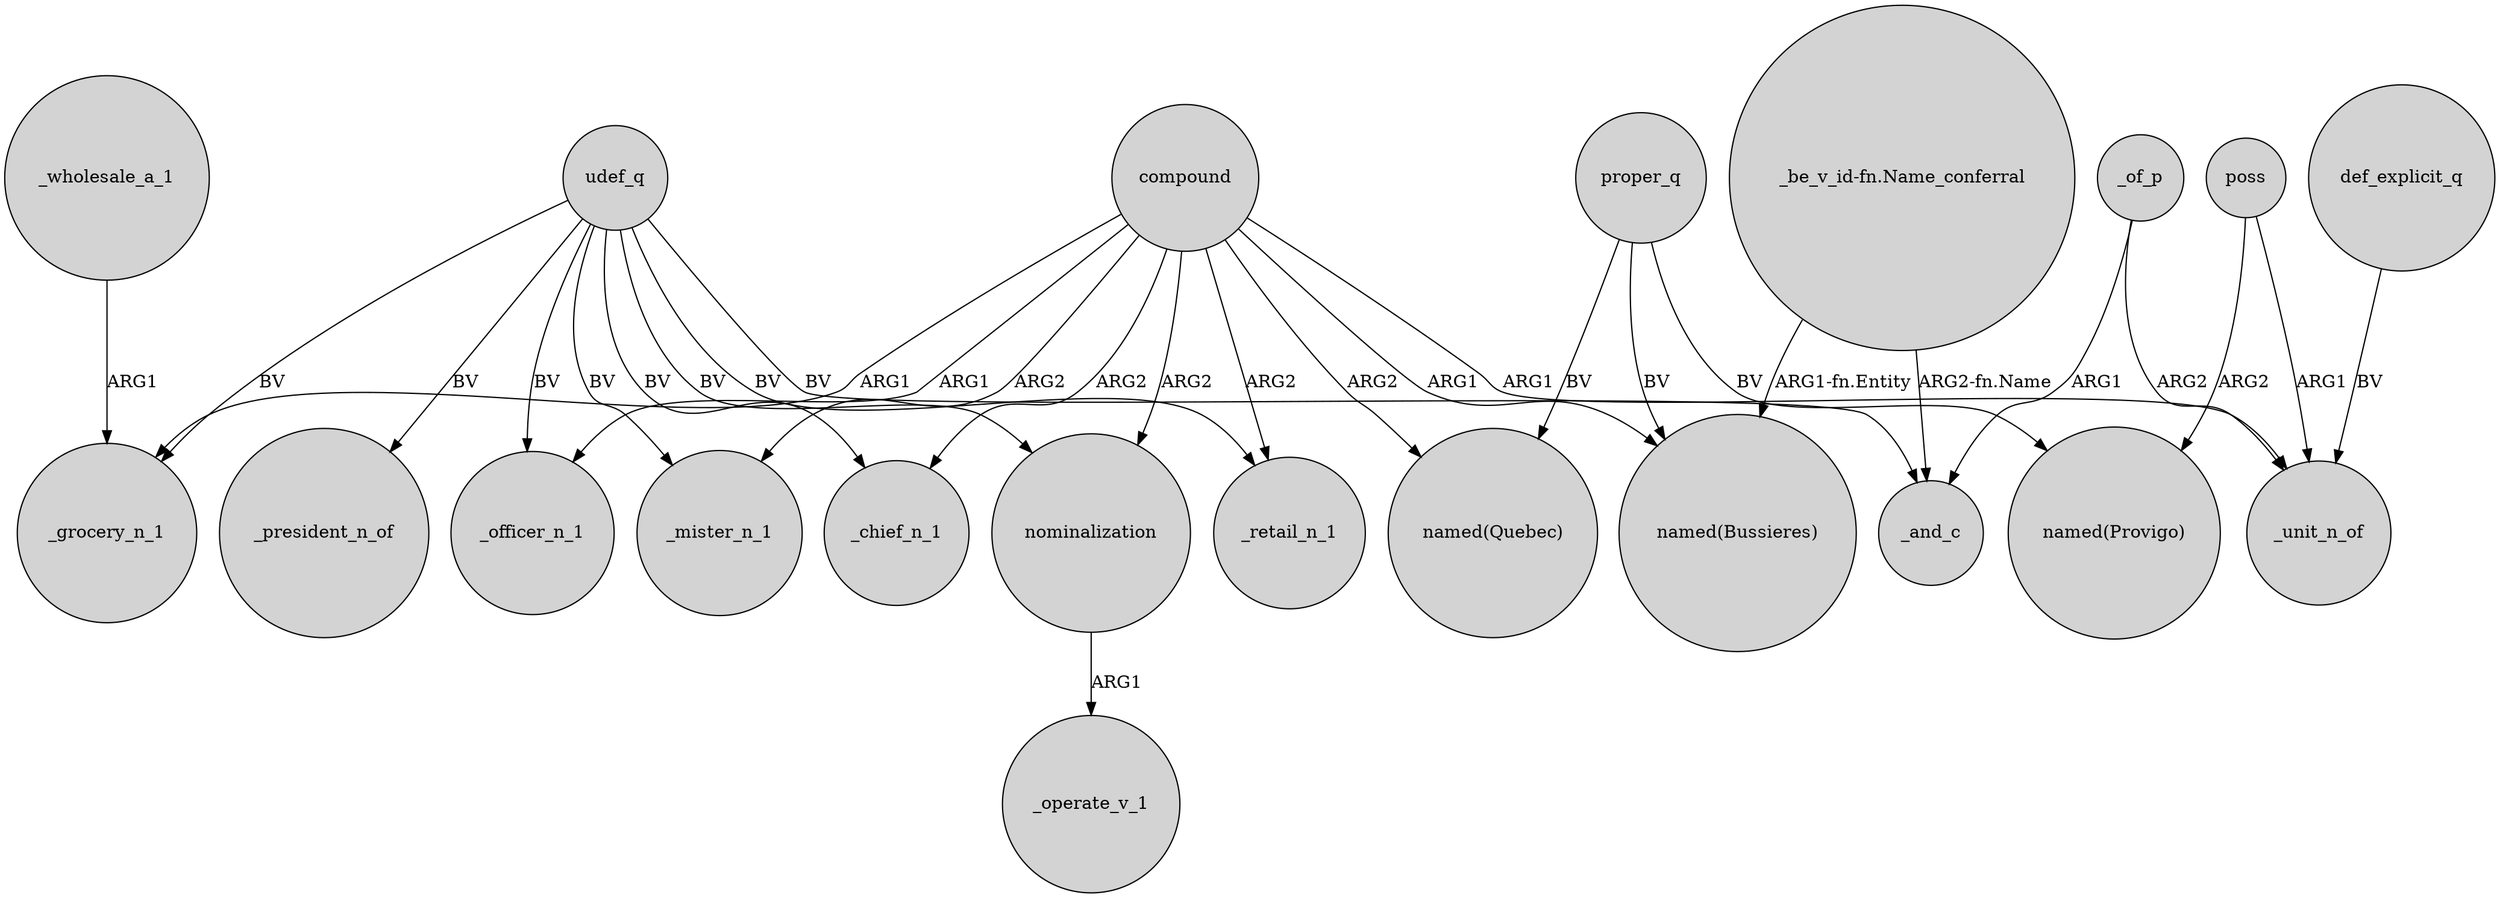 digraph {
	node [shape=circle style=filled]
	compound -> _grocery_n_1 [label=ARG1]
	compound -> _mister_n_1 [label=ARG2]
	proper_q -> "named(Quebec)" [label=BV]
	compound -> _chief_n_1 [label=ARG2]
	udef_q -> _grocery_n_1 [label=BV]
	"_be_v_id-fn.Name_conferral" -> "named(Bussieres)" [label="ARG1-fn.Entity"]
	compound -> "named(Bussieres)" [label=ARG1]
	udef_q -> _chief_n_1 [label=BV]
	udef_q -> nominalization [label=BV]
	nominalization -> _operate_v_1 [label=ARG1]
	udef_q -> _and_c [label=BV]
	proper_q -> "named(Bussieres)" [label=BV]
	udef_q -> _mister_n_1 [label=BV]
	compound -> _retail_n_1 [label=ARG2]
	_of_p -> _and_c [label=ARG1]
	compound -> nominalization [label=ARG2]
	udef_q -> _retail_n_1 [label=BV]
	def_explicit_q -> _unit_n_of [label=BV]
	compound -> "named(Quebec)" [label=ARG2]
	proper_q -> "named(Provigo)" [label=BV]
	_wholesale_a_1 -> _grocery_n_1 [label=ARG1]
	compound -> _officer_n_1 [label=ARG1]
	udef_q -> _officer_n_1 [label=BV]
	_of_p -> _unit_n_of [label=ARG2]
	poss -> _unit_n_of [label=ARG1]
	compound -> _unit_n_of [label=ARG1]
	poss -> "named(Provigo)" [label=ARG2]
	udef_q -> _president_n_of [label=BV]
	"_be_v_id-fn.Name_conferral" -> _and_c [label="ARG2-fn.Name"]
}
